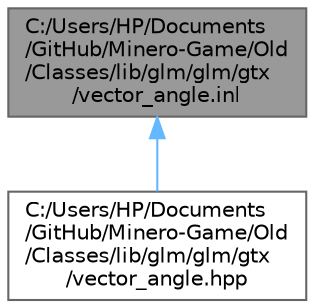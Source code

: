 digraph "C:/Users/HP/Documents/GitHub/Minero-Game/Old/Classes/lib/glm/glm/gtx/vector_angle.inl"
{
 // LATEX_PDF_SIZE
  bgcolor="transparent";
  edge [fontname=Helvetica,fontsize=10,labelfontname=Helvetica,labelfontsize=10];
  node [fontname=Helvetica,fontsize=10,shape=box,height=0.2,width=0.4];
  Node1 [id="Node000001",label="C:/Users/HP/Documents\l/GitHub/Minero-Game/Old\l/Classes/lib/glm/glm/gtx\l/vector_angle.inl",height=0.2,width=0.4,color="gray40", fillcolor="grey60", style="filled", fontcolor="black",tooltip=" "];
  Node1 -> Node2 [id="edge3_Node000001_Node000002",dir="back",color="steelblue1",style="solid",tooltip=" "];
  Node2 [id="Node000002",label="C:/Users/HP/Documents\l/GitHub/Minero-Game/Old\l/Classes/lib/glm/glm/gtx\l/vector_angle.hpp",height=0.2,width=0.4,color="grey40", fillcolor="white", style="filled",URL="$_old_2_classes_2lib_2glm_2glm_2gtx_2vector__angle_8hpp.html",tooltip=" "];
}
